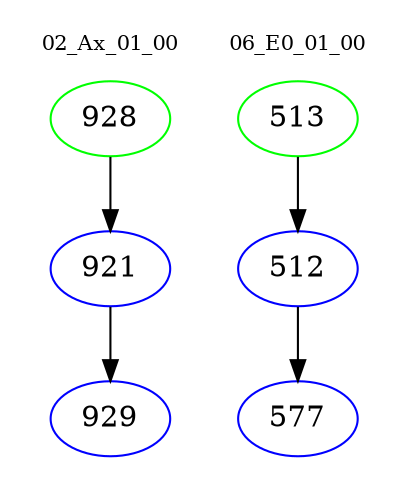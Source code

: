 digraph{
subgraph cluster_0 {
color = white
label = "02_Ax_01_00";
fontsize=10;
T0_928 [label="928", color="green"]
T0_928 -> T0_921 [color="black"]
T0_921 [label="921", color="blue"]
T0_921 -> T0_929 [color="black"]
T0_929 [label="929", color="blue"]
}
subgraph cluster_1 {
color = white
label = "06_E0_01_00";
fontsize=10;
T1_513 [label="513", color="green"]
T1_513 -> T1_512 [color="black"]
T1_512 [label="512", color="blue"]
T1_512 -> T1_577 [color="black"]
T1_577 [label="577", color="blue"]
}
}
